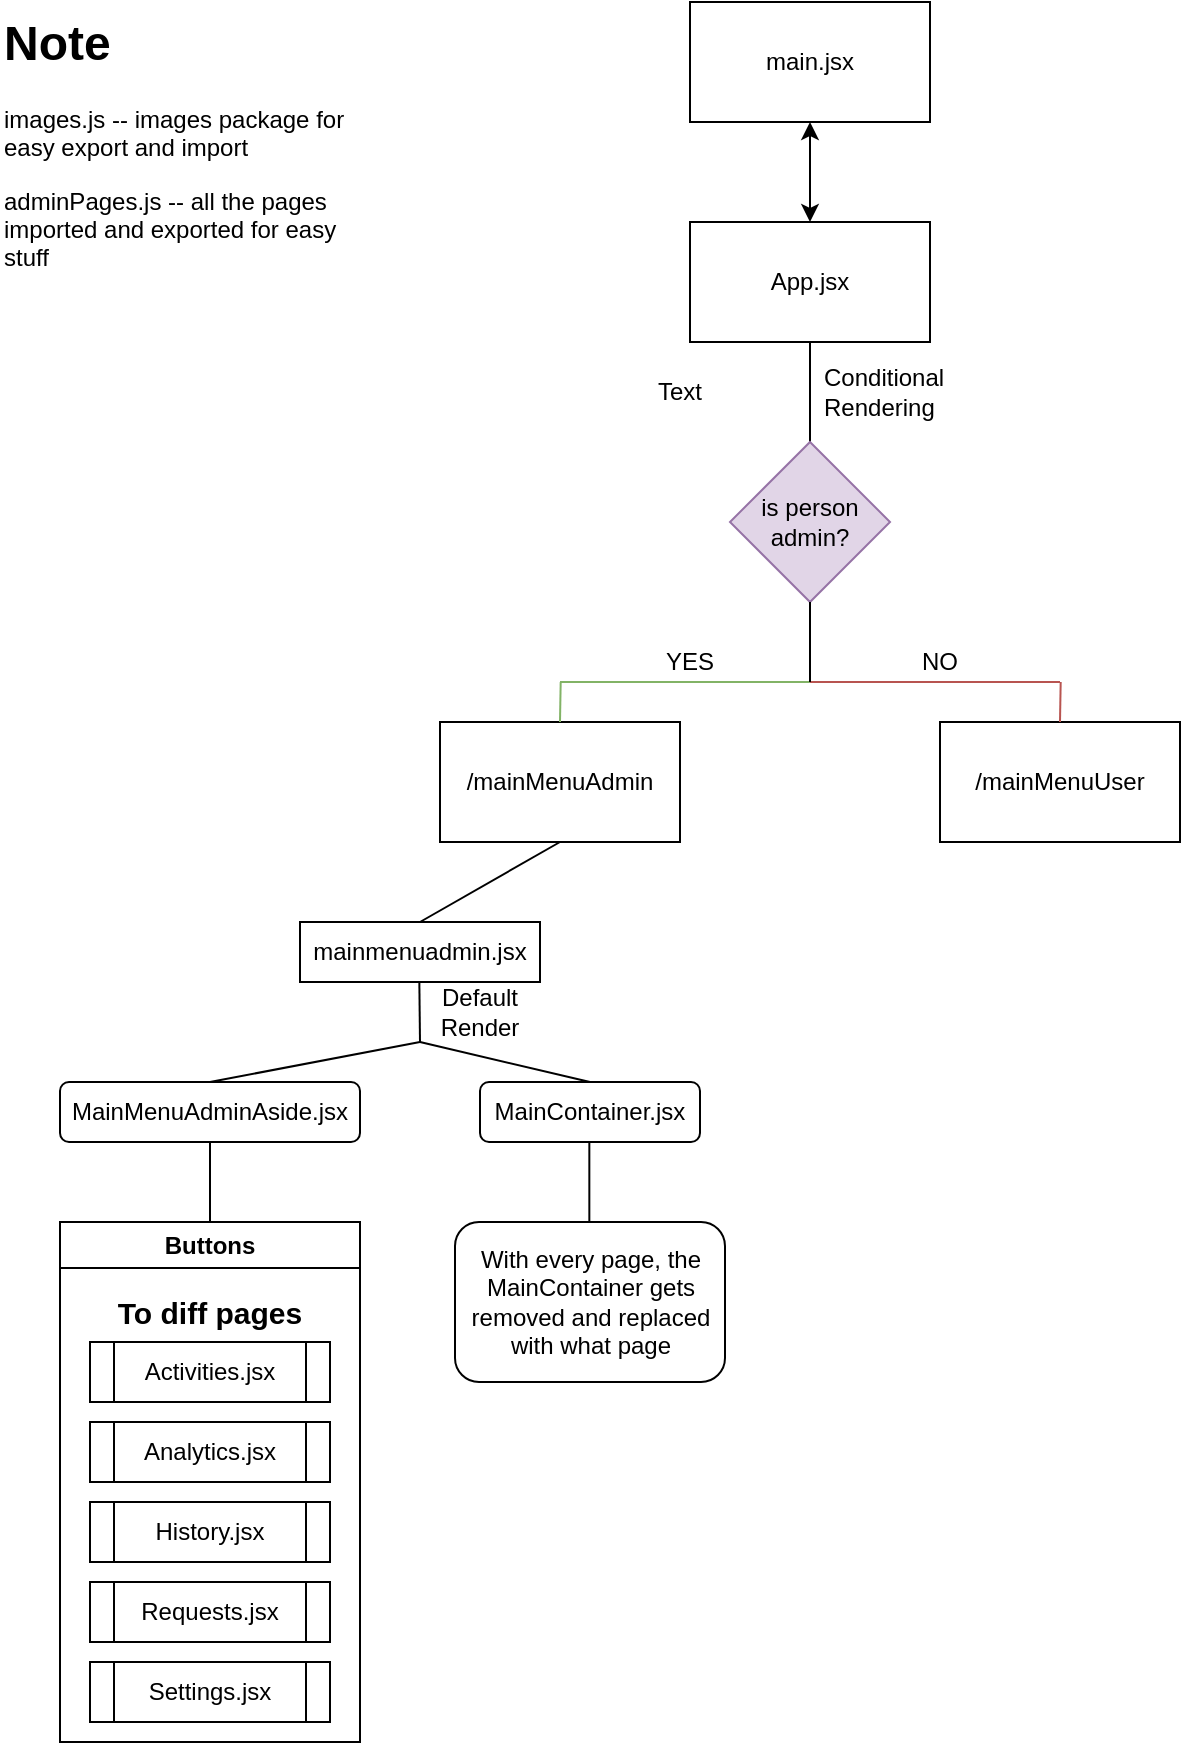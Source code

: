 <mxfile version="24.7.2" type="github">
  <diagram name="Page-1" id="nzeid53WU8ba-pOq-7hL">
    <mxGraphModel dx="817" dy="551" grid="1" gridSize="10" guides="1" tooltips="1" connect="1" arrows="1" fold="1" page="1" pageScale="1" pageWidth="850" pageHeight="1100" math="0" shadow="0">
      <root>
        <mxCell id="0" />
        <mxCell id="1" parent="0" />
        <mxCell id="Pa2z5fRNt225UgswTgk7-2" value="main.jsx" style="rounded=0;whiteSpace=wrap;html=1;" vertex="1" parent="1">
          <mxGeometry x="365" y="10" width="120" height="60" as="geometry" />
        </mxCell>
        <mxCell id="Pa2z5fRNt225UgswTgk7-3" value="App.jsx" style="rounded=0;whiteSpace=wrap;html=1;" vertex="1" parent="1">
          <mxGeometry x="365" y="120" width="120" height="60" as="geometry" />
        </mxCell>
        <mxCell id="Pa2z5fRNt225UgswTgk7-4" value="" style="endArrow=classic;startArrow=classic;html=1;rounded=0;exitX=0.5;exitY=0;exitDx=0;exitDy=0;" edge="1" parent="1" source="Pa2z5fRNt225UgswTgk7-3">
          <mxGeometry width="50" height="50" relative="1" as="geometry">
            <mxPoint x="425" y="130" as="sourcePoint" />
            <mxPoint x="425" y="70" as="targetPoint" />
          </mxGeometry>
        </mxCell>
        <mxCell id="Pa2z5fRNt225UgswTgk7-5" value="/mainMenuAdmin" style="rounded=0;whiteSpace=wrap;html=1;" vertex="1" parent="1">
          <mxGeometry x="240" y="370" width="120" height="60" as="geometry" />
        </mxCell>
        <mxCell id="Pa2z5fRNt225UgswTgk7-6" value="/mainMenuUser" style="rounded=0;whiteSpace=wrap;html=1;" vertex="1" parent="1">
          <mxGeometry x="490" y="370" width="120" height="60" as="geometry" />
        </mxCell>
        <mxCell id="Pa2z5fRNt225UgswTgk7-7" value="" style="endArrow=none;html=1;rounded=0;" edge="1" parent="1">
          <mxGeometry width="50" height="50" relative="1" as="geometry">
            <mxPoint x="425" y="230" as="sourcePoint" />
            <mxPoint x="425" y="180" as="targetPoint" />
          </mxGeometry>
        </mxCell>
        <mxCell id="Pa2z5fRNt225UgswTgk7-8" value="" style="endArrow=none;html=1;rounded=0;fillColor=#d5e8d4;strokeColor=#82b366;" edge="1" parent="1">
          <mxGeometry width="50" height="50" relative="1" as="geometry">
            <mxPoint x="300.0" y="370" as="sourcePoint" />
            <mxPoint x="300.34" y="350" as="targetPoint" />
          </mxGeometry>
        </mxCell>
        <mxCell id="Pa2z5fRNt225UgswTgk7-10" value="" style="endArrow=none;html=1;rounded=0;fillColor=#f8cecc;strokeColor=#b85450;" edge="1" parent="1">
          <mxGeometry width="50" height="50" relative="1" as="geometry">
            <mxPoint x="550" y="370" as="sourcePoint" />
            <mxPoint x="550.34" y="350" as="targetPoint" />
          </mxGeometry>
        </mxCell>
        <mxCell id="Pa2z5fRNt225UgswTgk7-11" value="" style="endArrow=none;html=1;rounded=0;fillColor=#d5e8d4;strokeColor=#82b366;" edge="1" parent="1">
          <mxGeometry width="50" height="50" relative="1" as="geometry">
            <mxPoint x="300" y="350" as="sourcePoint" />
            <mxPoint x="425" y="350" as="targetPoint" />
          </mxGeometry>
        </mxCell>
        <mxCell id="Pa2z5fRNt225UgswTgk7-13" value="Conditional Rendering" style="text;html=1;align=left;verticalAlign=middle;whiteSpace=wrap;rounded=0;" vertex="1" parent="1">
          <mxGeometry x="430" y="190" width="75" height="30" as="geometry" />
        </mxCell>
        <mxCell id="Pa2z5fRNt225UgswTgk7-14" value="is person admin?" style="rhombus;whiteSpace=wrap;html=1;fillColor=#e1d5e7;strokeColor=#9673a6;" vertex="1" parent="1">
          <mxGeometry x="385" y="230" width="80" height="80" as="geometry" />
        </mxCell>
        <mxCell id="Pa2z5fRNt225UgswTgk7-15" value="" style="endArrow=none;html=1;rounded=0;fillColor=#f8cecc;strokeColor=#b85450;" edge="1" parent="1">
          <mxGeometry width="50" height="50" relative="1" as="geometry">
            <mxPoint x="425" y="350" as="sourcePoint" />
            <mxPoint x="550" y="350" as="targetPoint" />
          </mxGeometry>
        </mxCell>
        <mxCell id="Pa2z5fRNt225UgswTgk7-16" value="YES" style="text;html=1;align=center;verticalAlign=middle;whiteSpace=wrap;rounded=0;" vertex="1" parent="1">
          <mxGeometry x="340" y="330" width="50" height="20" as="geometry" />
        </mxCell>
        <mxCell id="Pa2z5fRNt225UgswTgk7-17" value="NO" style="text;html=1;align=center;verticalAlign=middle;whiteSpace=wrap;rounded=0;" vertex="1" parent="1">
          <mxGeometry x="465" y="330" width="50" height="20" as="geometry" />
        </mxCell>
        <mxCell id="Pa2z5fRNt225UgswTgk7-18" value="" style="endArrow=none;html=1;rounded=0;entryX=0.5;entryY=1;entryDx=0;entryDy=0;" edge="1" parent="1" target="Pa2z5fRNt225UgswTgk7-14">
          <mxGeometry width="50" height="50" relative="1" as="geometry">
            <mxPoint x="425" y="350" as="sourcePoint" />
            <mxPoint x="430" y="360" as="targetPoint" />
          </mxGeometry>
        </mxCell>
        <mxCell id="Pa2z5fRNt225UgswTgk7-19" value="mainmenuadmin.jsx" style="rounded=0;whiteSpace=wrap;html=1;" vertex="1" parent="1">
          <mxGeometry x="170" y="470" width="120" height="30" as="geometry" />
        </mxCell>
        <mxCell id="Pa2z5fRNt225UgswTgk7-20" value="MainContainer.jsx" style="rounded=1;whiteSpace=wrap;html=1;" vertex="1" parent="1">
          <mxGeometry x="260" y="550" width="110" height="30" as="geometry" />
        </mxCell>
        <mxCell id="Pa2z5fRNt225UgswTgk7-21" value="MainMenuAdminAside.jsx" style="rounded=1;whiteSpace=wrap;html=1;" vertex="1" parent="1">
          <mxGeometry x="50" y="550" width="150" height="30" as="geometry" />
        </mxCell>
        <mxCell id="Pa2z5fRNt225UgswTgk7-22" value="Default Render" style="text;html=1;align=center;verticalAlign=middle;whiteSpace=wrap;rounded=0;" vertex="1" parent="1">
          <mxGeometry x="230" y="500" width="60" height="30" as="geometry" />
        </mxCell>
        <mxCell id="Pa2z5fRNt225UgswTgk7-23" value="" style="endArrow=none;html=1;rounded=0;entryX=0.5;entryY=1;entryDx=0;entryDy=0;exitX=0.5;exitY=0;exitDx=0;exitDy=0;" edge="1" parent="1" source="Pa2z5fRNt225UgswTgk7-19" target="Pa2z5fRNt225UgswTgk7-5">
          <mxGeometry width="50" height="50" relative="1" as="geometry">
            <mxPoint x="240" y="490" as="sourcePoint" />
            <mxPoint x="290" y="440" as="targetPoint" />
          </mxGeometry>
        </mxCell>
        <mxCell id="Pa2z5fRNt225UgswTgk7-24" value="" style="endArrow=none;html=1;rounded=0;" edge="1" parent="1">
          <mxGeometry width="50" height="50" relative="1" as="geometry">
            <mxPoint x="230" y="530" as="sourcePoint" />
            <mxPoint x="229.67" y="500" as="targetPoint" />
          </mxGeometry>
        </mxCell>
        <mxCell id="Pa2z5fRNt225UgswTgk7-25" value="" style="endArrow=none;html=1;rounded=0;exitX=0.5;exitY=0;exitDx=0;exitDy=0;" edge="1" parent="1" source="Pa2z5fRNt225UgswTgk7-21">
          <mxGeometry width="50" height="50" relative="1" as="geometry">
            <mxPoint x="180" y="580" as="sourcePoint" />
            <mxPoint x="230" y="530" as="targetPoint" />
          </mxGeometry>
        </mxCell>
        <mxCell id="Pa2z5fRNt225UgswTgk7-26" value="" style="endArrow=none;html=1;rounded=0;exitX=0;exitY=1;exitDx=0;exitDy=0;entryX=0.5;entryY=0;entryDx=0;entryDy=0;" edge="1" parent="1" source="Pa2z5fRNt225UgswTgk7-22" target="Pa2z5fRNt225UgswTgk7-20">
          <mxGeometry width="50" height="50" relative="1" as="geometry">
            <mxPoint x="290" y="630" as="sourcePoint" />
            <mxPoint x="340" y="580" as="targetPoint" />
          </mxGeometry>
        </mxCell>
        <mxCell id="Pa2z5fRNt225UgswTgk7-27" value="Buttons" style="swimlane;whiteSpace=wrap;html=1;" vertex="1" parent="1">
          <mxGeometry x="50" y="620" width="150" height="260" as="geometry" />
        </mxCell>
        <mxCell id="Pa2z5fRNt225UgswTgk7-29" value="&lt;h1 style=&quot;margin-top: 0px; font-size: 15px;&quot;&gt;To diff pages&lt;/h1&gt;" style="text;html=1;whiteSpace=wrap;overflow=hidden;rounded=0;align=center;fontSize=15;" vertex="1" parent="Pa2z5fRNt225UgswTgk7-27">
          <mxGeometry x="20" y="30" width="110" height="30" as="geometry" />
        </mxCell>
        <mxCell id="Pa2z5fRNt225UgswTgk7-35" value="Activities.jsx" style="shape=process;whiteSpace=wrap;html=1;backgroundOutline=1;" vertex="1" parent="Pa2z5fRNt225UgswTgk7-27">
          <mxGeometry x="15" y="60" width="120" height="30" as="geometry" />
        </mxCell>
        <mxCell id="Pa2z5fRNt225UgswTgk7-36" value="Analytics.jsx" style="shape=process;whiteSpace=wrap;html=1;backgroundOutline=1;" vertex="1" parent="Pa2z5fRNt225UgswTgk7-27">
          <mxGeometry x="15" y="100" width="120" height="30" as="geometry" />
        </mxCell>
        <mxCell id="Pa2z5fRNt225UgswTgk7-37" value="History.jsx" style="shape=process;whiteSpace=wrap;html=1;backgroundOutline=1;" vertex="1" parent="Pa2z5fRNt225UgswTgk7-27">
          <mxGeometry x="15" y="140" width="120" height="30" as="geometry" />
        </mxCell>
        <mxCell id="Pa2z5fRNt225UgswTgk7-38" value="Requests.jsx" style="shape=process;whiteSpace=wrap;html=1;backgroundOutline=1;" vertex="1" parent="Pa2z5fRNt225UgswTgk7-27">
          <mxGeometry x="15" y="180" width="120" height="30" as="geometry" />
        </mxCell>
        <mxCell id="Pa2z5fRNt225UgswTgk7-39" value="Settings.jsx" style="shape=process;whiteSpace=wrap;html=1;backgroundOutline=1;" vertex="1" parent="Pa2z5fRNt225UgswTgk7-27">
          <mxGeometry x="15" y="220" width="120" height="30" as="geometry" />
        </mxCell>
        <mxCell id="Pa2z5fRNt225UgswTgk7-40" value="" style="endArrow=none;html=1;rounded=0;entryX=0.5;entryY=1;entryDx=0;entryDy=0;" edge="1" parent="1" source="Pa2z5fRNt225UgswTgk7-27" target="Pa2z5fRNt225UgswTgk7-21">
          <mxGeometry width="50" height="50" relative="1" as="geometry">
            <mxPoint x="240" y="760" as="sourcePoint" />
            <mxPoint x="290" y="710" as="targetPoint" />
          </mxGeometry>
        </mxCell>
        <mxCell id="Pa2z5fRNt225UgswTgk7-41" value="With every page, the MainContainer gets removed and replaced with what page" style="rounded=1;whiteSpace=wrap;html=1;" vertex="1" parent="1">
          <mxGeometry x="247.5" y="620" width="135" height="80" as="geometry" />
        </mxCell>
        <mxCell id="Pa2z5fRNt225UgswTgk7-42" value="" style="endArrow=none;html=1;rounded=0;entryX=0.5;entryY=1;entryDx=0;entryDy=0;" edge="1" parent="1">
          <mxGeometry width="50" height="50" relative="1" as="geometry">
            <mxPoint x="314.67" y="620" as="sourcePoint" />
            <mxPoint x="314.67" y="580" as="targetPoint" />
          </mxGeometry>
        </mxCell>
        <mxCell id="Pa2z5fRNt225UgswTgk7-43" value="Text" style="text;html=1;align=center;verticalAlign=middle;whiteSpace=wrap;rounded=0;" vertex="1" parent="1">
          <mxGeometry x="330" y="190" width="60" height="30" as="geometry" />
        </mxCell>
        <mxCell id="Pa2z5fRNt225UgswTgk7-44" value="&lt;h1 style=&quot;margin-top: 0px;&quot;&gt;Note&lt;/h1&gt;&lt;p&gt;images.js -- images package for easy export and import&lt;/p&gt;&lt;p&gt;adminPages.js -- all the pages imported and exported for easy stuff&lt;/p&gt;" style="text;html=1;whiteSpace=wrap;overflow=hidden;rounded=0;" vertex="1" parent="1">
          <mxGeometry x="20" y="10" width="180" height="140" as="geometry" />
        </mxCell>
      </root>
    </mxGraphModel>
  </diagram>
</mxfile>

